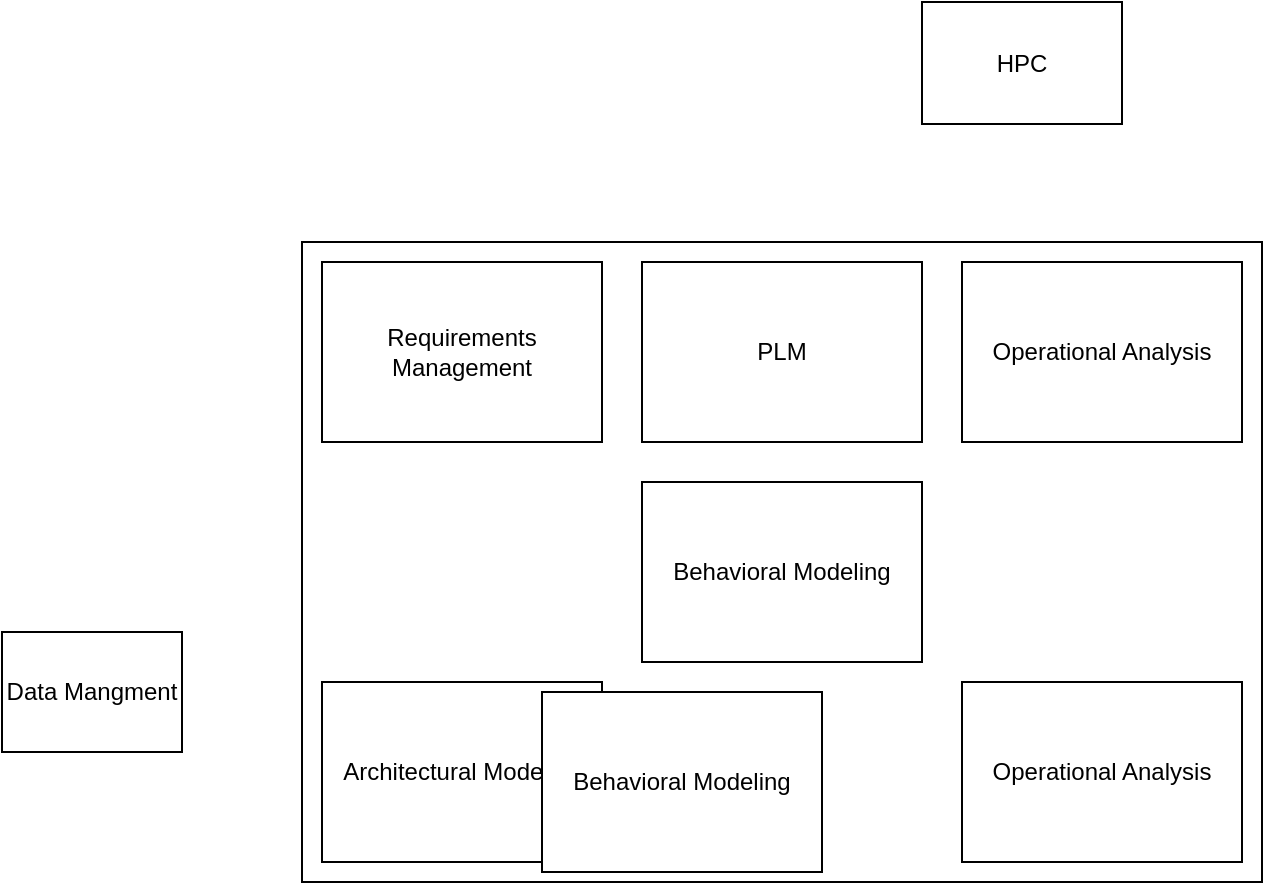 <mxGraphModel dx="1002" dy="741" grid="1" gridSize="10" guides="1" tooltips="1" connect="1" arrows="1" fold="1" page="1" pageScale="1" pageWidth="1100" pageHeight="850" background="#ffffff"><root><mxCell id="0"/><mxCell id="1" parent="0"/><mxCell id="3" value="" style="rounded=0;whiteSpace=wrap;html=1;glass=0;" vertex="1" parent="1"><mxGeometry x="310" y="230" width="480" height="320" as="geometry"/></mxCell><mxCell id="4" value="Requirements Management" style="rounded=0;whiteSpace=wrap;html=1;glass=0;" vertex="1" parent="1"><mxGeometry x="320" y="240" width="140" height="90" as="geometry"/></mxCell><mxCell id="5" value="Architectural Modeling" style="rounded=0;whiteSpace=wrap;html=1;glass=0;" vertex="1" parent="1"><mxGeometry x="320" y="450" width="140" height="90" as="geometry"/></mxCell><mxCell id="6" value="Data Mangment" style="rounded=0;whiteSpace=wrap;html=1;glass=0;" vertex="1" parent="1"><mxGeometry x="160" y="425" width="90" height="60" as="geometry"/></mxCell><mxCell id="7" value="HPC" style="rounded=0;whiteSpace=wrap;html=1;glass=0;" vertex="1" parent="1"><mxGeometry x="620" y="110" width="100" height="61" as="geometry"/></mxCell><mxCell id="8" value="Operational Analysis" style="rounded=0;whiteSpace=wrap;html=1;glass=0;" vertex="1" parent="1"><mxGeometry x="640" y="450" width="140" height="90" as="geometry"/></mxCell><mxCell id="9" value="PLM" style="rounded=0;whiteSpace=wrap;html=1;glass=0;" vertex="1" parent="1"><mxGeometry x="480" y="240" width="140" height="90" as="geometry"/></mxCell><mxCell id="10" value="Operational Analysis" style="rounded=0;whiteSpace=wrap;html=1;glass=0;" vertex="1" parent="1"><mxGeometry x="640" y="240" width="140" height="90" as="geometry"/></mxCell><mxCell id="11" value="Behavioral Modeling" style="rounded=0;whiteSpace=wrap;html=1;glass=0;" vertex="1" parent="1"><mxGeometry x="480" y="350" width="140" height="90" as="geometry"/></mxCell><mxCell id="22" value="Behavioral Modeling" style="rounded=0;whiteSpace=wrap;html=1;glass=0;" vertex="1" parent="1"><mxGeometry x="430" y="455" width="140" height="90" as="geometry"/></mxCell></root></mxGraphModel>